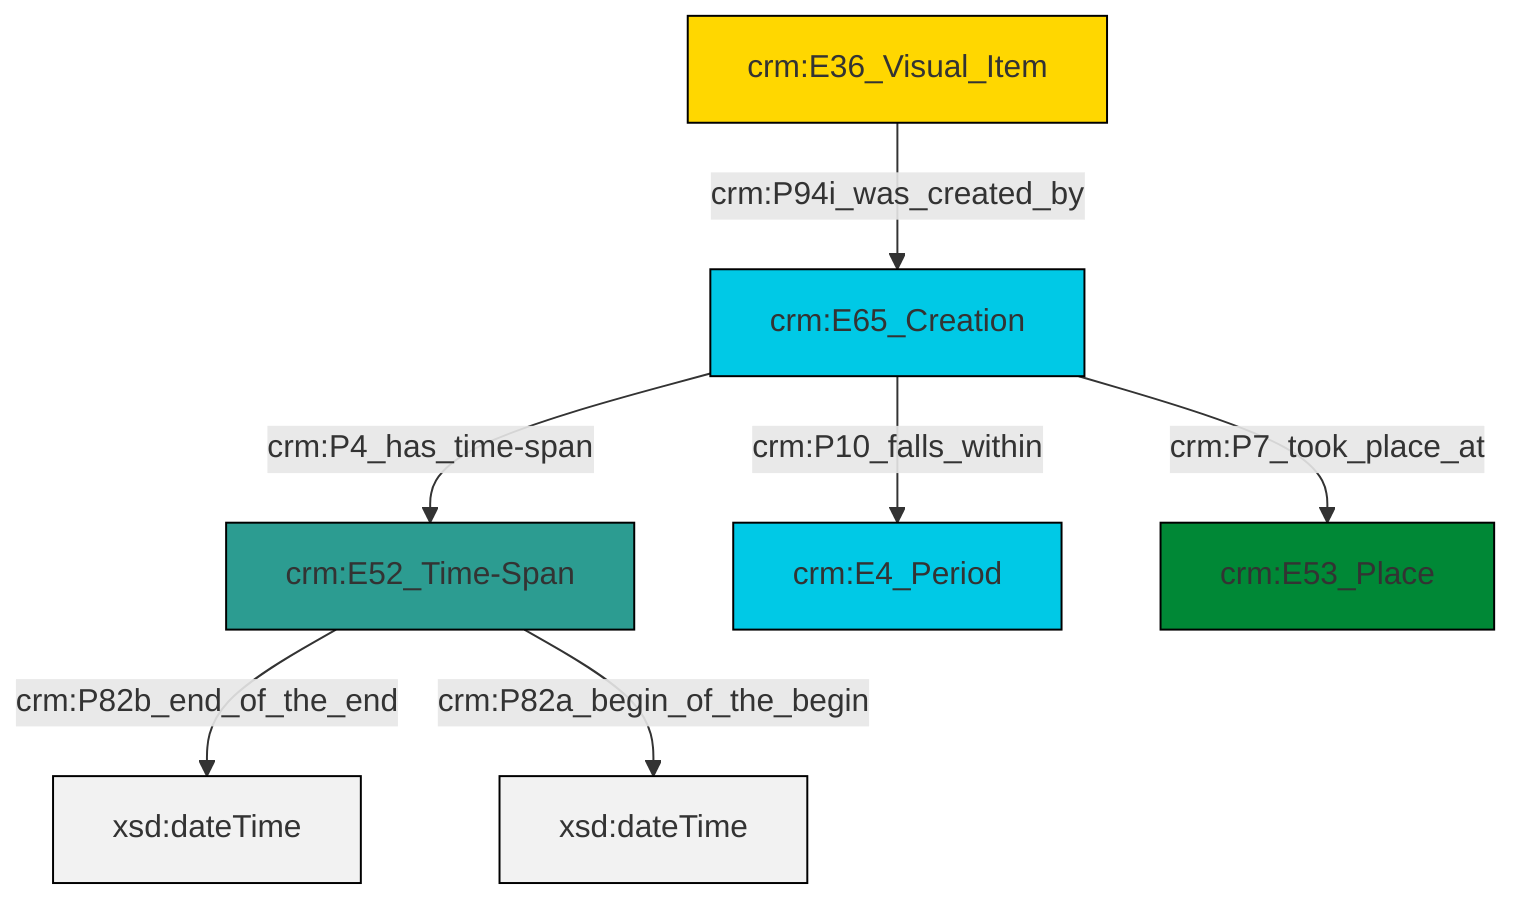 graph TD
classDef Literal fill:#f2f2f2,stroke:#000000;
classDef CRM_Entity fill:#FFFFFF,stroke:#000000;
classDef Temporal_Entity fill:#00C9E6, stroke:#000000;
classDef Type fill:#E18312, stroke:#000000;
classDef Time-Span fill:#2C9C91, stroke:#000000;
classDef Appellation fill:#FFEB7F, stroke:#000000;
classDef Place fill:#008836, stroke:#000000;
classDef Persistent_Item fill:#B266B2, stroke:#000000;
classDef Conceptual_Object fill:#FFD700, stroke:#000000;
classDef Physical_Thing fill:#D2B48C, stroke:#000000;
classDef Actor fill:#f58aad, stroke:#000000;
classDef PC_Classes fill:#4ce600, stroke:#000000;
classDef Multi fill:#cccccc,stroke:#000000;

0["crm:E52_Time-Span"]:::Time-Span -->|crm:P82b_end_of_the_end| 1[xsd:dateTime]:::Literal
4["crm:E36_Visual_Item"]:::Conceptual_Object -->|crm:P94i_was_created_by| 5["crm:E65_Creation"]:::Temporal_Entity
0["crm:E52_Time-Span"]:::Time-Span -->|crm:P82a_begin_of_the_begin| 6[xsd:dateTime]:::Literal
5["crm:E65_Creation"]:::Temporal_Entity -->|crm:P7_took_place_at| 7["crm:E53_Place"]:::Place
5["crm:E65_Creation"]:::Temporal_Entity -->|crm:P4_has_time-span| 0["crm:E52_Time-Span"]:::Time-Span
5["crm:E65_Creation"]:::Temporal_Entity -->|crm:P10_falls_within| 2["crm:E4_Period"]:::Temporal_Entity